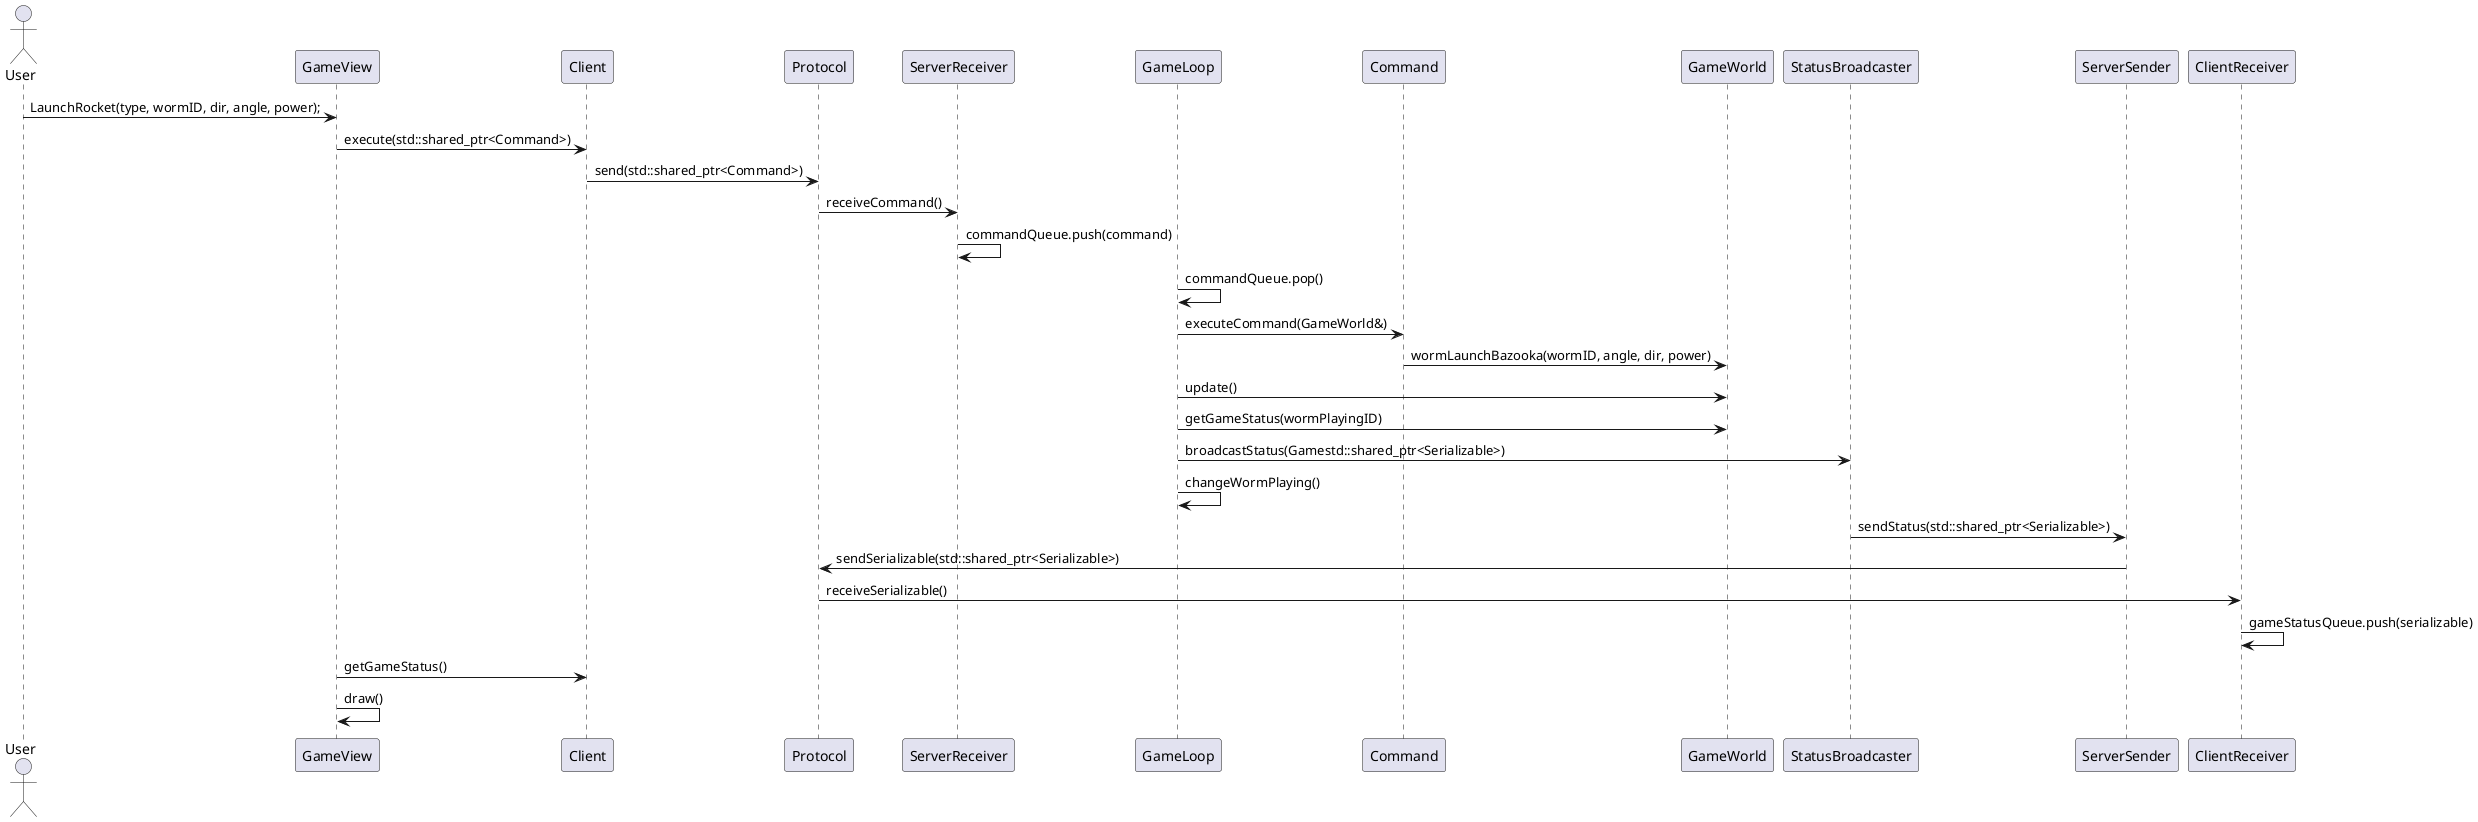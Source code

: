 @startuml new match sequence

actor User 

User -> GameView : LaunchRocket(type, wormID, dir, angle, power);

GameView -> Client : execute(std::shared_ptr<Command>)

Client -> Protocol : send(std::shared_ptr<Command>)

Protocol -> ServerReceiver : receiveCommand()

ServerReceiver -> ServerReceiver : commandQueue.push(command)

GameLoop -> GameLoop : commandQueue.pop()

GameLoop -> Command : executeCommand(GameWorld&)

Command -> GameWorld : wormLaunchBazooka(wormID, angle, dir, power)

GameLoop -> GameWorld : update()

GameLoop -> GameWorld : getGameStatus(wormPlayingID)

GameLoop -> StatusBroadcaster : broadcastStatus(Gamestd::shared_ptr<Serializable>)

GameLoop -> GameLoop : changeWormPlaying()

StatusBroadcaster -> ServerSender  : sendStatus(std::shared_ptr<Serializable>)

ServerSender -> Protocol : sendSerializable(std::shared_ptr<Serializable>)

Protocol -> ClientReceiver : receiveSerializable()

ClientReceiver -> ClientReceiver : gameStatusQueue.push(serializable)

GameView -> Client : getGameStatus()

GameView -> GameView : draw()

@enduml